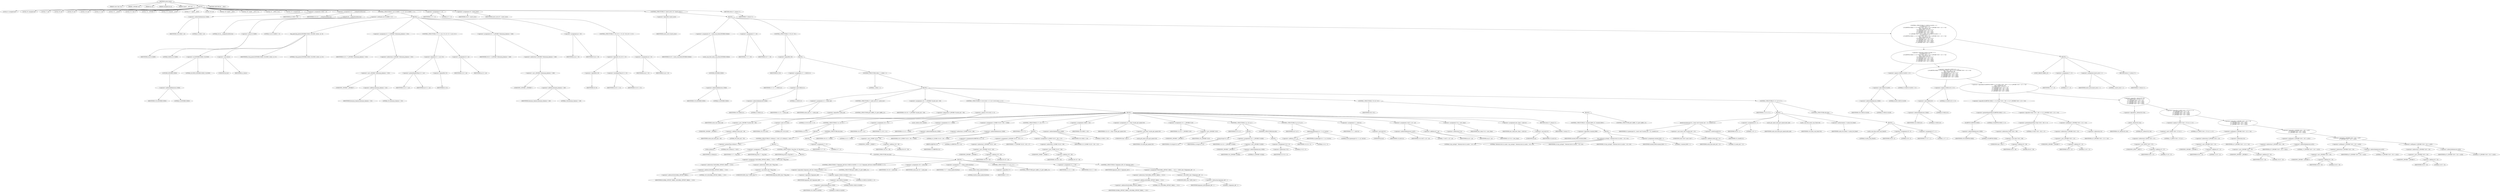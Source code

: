 digraph cache_insert {  
"1000118" [label = "(METHOD,cache_insert)" ]
"1000119" [label = "(PARAM,const char *a1)" ]
"1000120" [label = "(PARAM,_DWORD *a2)" ]
"1000121" [label = "(PARAM,int a3)" ]
"1000122" [label = "(PARAM,unsigned int a4)" ]
"1000123" [label = "(PARAM,signed __int32 a5)" ]
"1000124" [label = "(BLOCK,,)" ]
"1000125" [label = "(LOCAL,v5: unsigned int)" ]
"1000126" [label = "(LOCAL,v6: unsigned int)" ]
"1000127" [label = "(LOCAL,v7: int)" ]
"1000128" [label = "(LOCAL,v8: int)" ]
"1000129" [label = "(LOCAL,v9: int)" ]
"1000130" [label = "(LOCAL,v10: int)" ]
"1000131" [label = "(LOCAL,v11: int)" ]
"1000132" [label = "(LOCAL,v12: __int16)" ]
"1000133" [label = "(LOCAL,v13: char *)" ]
"1000134" [label = "(LOCAL,v14: _DWORD *)" ]
"1000135" [label = "(LOCAL,v16: unsigned __int16)" ]
"1000136" [label = "(LOCAL,v17: signed __int32)" ]
"1000137" [label = "(LOCAL,v18: int)" ]
"1000138" [label = "(LOCAL,v19: signed __int32)" ]
"1000139" [label = "(LOCAL,v20: signed __int32 [ 5 ])" ]
"1000140" [label = "(LOCAL,v21: _BYTE [ 16 ])" ]
"1000141" [label = "(LOCAL,v22: unsigned int)" ]
"1000142" [label = "(<operator>.assignment,v20[0] = a5)" ]
"1000143" [label = "(<operator>.indirectIndexAccess,v20[0])" ]
"1000144" [label = "(IDENTIFIER,v20,v20[0] = a5)" ]
"1000145" [label = "(LITERAL,0,v20[0] = a5)" ]
"1000146" [label = "(IDENTIFIER,a5,v20[0] = a5)" ]
"1000147" [label = "(<operator>.assignment,v22 = __readgsdword(0x14u))" ]
"1000148" [label = "(IDENTIFIER,v22,v22 = __readgsdword(0x14u))" ]
"1000149" [label = "(__readgsdword,__readgsdword(0x14u))" ]
"1000150" [label = "(LITERAL,0x14u,__readgsdword(0x14u))" ]
"1000151" [label = "(CONTROL_STRUCTURE,if ( (a5 & 0x980) != 0 ),if ( (a5 & 0x980) != 0 ))" ]
"1000152" [label = "(<operator>.notEquals,(a5 & 0x980) != 0)" ]
"1000153" [label = "(<operator>.and,a5 & 0x980)" ]
"1000154" [label = "(IDENTIFIER,a5,a5 & 0x980)" ]
"1000155" [label = "(LITERAL,0x980,a5 & 0x980)" ]
"1000156" [label = "(LITERAL,0,(a5 & 0x980) != 0)" ]
"1000157" [label = "(BLOCK,,)" ]
"1000158" [label = "(log_query,log_query(LOWORD(v20[0]) | 0x10000, (int)a1, a2, 0))" ]
"1000159" [label = "(<operator>.or,LOWORD(v20[0]) | 0x10000)" ]
"1000160" [label = "(LOWORD,LOWORD(v20[0]))" ]
"1000161" [label = "(<operator>.indirectIndexAccess,v20[0])" ]
"1000162" [label = "(IDENTIFIER,v20,LOWORD(v20[0]))" ]
"1000163" [label = "(LITERAL,0,LOWORD(v20[0]))" ]
"1000164" [label = "(LITERAL,0x10000,LOWORD(v20[0]) | 0x10000)" ]
"1000165" [label = "(<operator>.cast,(int)a1)" ]
"1000166" [label = "(UNKNOWN,int,int)" ]
"1000167" [label = "(IDENTIFIER,a1,(int)a1)" ]
"1000168" [label = "(IDENTIFIER,a2,log_query(LOWORD(v20[0]) | 0x10000, (int)a1, a2, 0))" ]
"1000169" [label = "(LITERAL,0,log_query(LOWORD(v20[0]) | 0x10000, (int)a1, a2, 0))" ]
"1000170" [label = "(<operator>.assignment,v5 = *(_DWORD *)(dnsmasq_daemon + 252))" ]
"1000171" [label = "(IDENTIFIER,v5,v5 = *(_DWORD *)(dnsmasq_daemon + 252))" ]
"1000172" [label = "(<operator>.indirection,*(_DWORD *)(dnsmasq_daemon + 252))" ]
"1000173" [label = "(<operator>.cast,(_DWORD *)(dnsmasq_daemon + 252))" ]
"1000174" [label = "(UNKNOWN,_DWORD *,_DWORD *)" ]
"1000175" [label = "(<operator>.addition,dnsmasq_daemon + 252)" ]
"1000176" [label = "(IDENTIFIER,dnsmasq_daemon,dnsmasq_daemon + 252)" ]
"1000177" [label = "(LITERAL,252,dnsmasq_daemon + 252)" ]
"1000178" [label = "(CONTROL_STRUCTURE,if ( v5 >= a4 || !v5 ),if ( v5 >= a4 || !v5 ))" ]
"1000179" [label = "(<operator>.logicalOr,v5 >= a4 || !v5)" ]
"1000180" [label = "(<operator>.greaterEqualsThan,v5 >= a4)" ]
"1000181" [label = "(IDENTIFIER,v5,v5 >= a4)" ]
"1000182" [label = "(IDENTIFIER,a4,v5 >= a4)" ]
"1000183" [label = "(<operator>.logicalNot,!v5)" ]
"1000184" [label = "(IDENTIFIER,v5,!v5)" ]
"1000185" [label = "(<operator>.assignment,v5 = a4)" ]
"1000186" [label = "(IDENTIFIER,v5,v5 = a4)" ]
"1000187" [label = "(IDENTIFIER,a4,v5 = a4)" ]
"1000188" [label = "(<operator>.assignment,v6 = *(_DWORD *)(dnsmasq_daemon + 248))" ]
"1000189" [label = "(IDENTIFIER,v6,v6 = *(_DWORD *)(dnsmasq_daemon + 248))" ]
"1000190" [label = "(<operator>.indirection,*(_DWORD *)(dnsmasq_daemon + 248))" ]
"1000191" [label = "(<operator>.cast,(_DWORD *)(dnsmasq_daemon + 248))" ]
"1000192" [label = "(UNKNOWN,_DWORD *,_DWORD *)" ]
"1000193" [label = "(<operator>.addition,dnsmasq_daemon + 248)" ]
"1000194" [label = "(IDENTIFIER,dnsmasq_daemon,dnsmasq_daemon + 248)" ]
"1000195" [label = "(LITERAL,248,dnsmasq_daemon + 248)" ]
"1000196" [label = "(<operator>.assignment,a4 = v6)" ]
"1000197" [label = "(IDENTIFIER,a4,a4 = v6)" ]
"1000198" [label = "(IDENTIFIER,v6,a4 = v6)" ]
"1000199" [label = "(CONTROL_STRUCTURE,if ( !v6 || v6 <= v5 ),if ( !v6 || v6 <= v5 ))" ]
"1000200" [label = "(<operator>.logicalOr,!v6 || v6 <= v5)" ]
"1000201" [label = "(<operator>.logicalNot,!v6)" ]
"1000202" [label = "(IDENTIFIER,v6,!v6)" ]
"1000203" [label = "(<operator>.lessEqualsThan,v6 <= v5)" ]
"1000204" [label = "(IDENTIFIER,v6,v6 <= v5)" ]
"1000205" [label = "(IDENTIFIER,v5,v6 <= v5)" ]
"1000206" [label = "(<operator>.assignment,a4 = v5)" ]
"1000207" [label = "(IDENTIFIER,a4,a4 = v5)" ]
"1000208" [label = "(IDENTIFIER,v5,a4 = v5)" ]
"1000209" [label = "(<operator>.assignment,v7 = 0)" ]
"1000210" [label = "(IDENTIFIER,v7,v7 = 0)" ]
"1000211" [label = "(LITERAL,0,v7 = 0)" ]
"1000212" [label = "(<operator>.assignment,v8 = insert_error)" ]
"1000213" [label = "(IDENTIFIER,v8,v8 = insert_error)" ]
"1000214" [label = "(IDENTIFIER,insert_error,v8 = insert_error)" ]
"1000215" [label = "(CONTROL_STRUCTURE,if ( !insert_error ),if ( !insert_error ))" ]
"1000216" [label = "(<operator>.logicalNot,!insert_error)" ]
"1000217" [label = "(IDENTIFIER,insert_error,!insert_error)" ]
"1000218" [label = "(BLOCK,,)" ]
"1000219" [label = "(<operator>.assignment,v9 = cache_scan_free(LOWORD(v20[0])))" ]
"1000220" [label = "(IDENTIFIER,v9,v9 = cache_scan_free(LOWORD(v20[0])))" ]
"1000221" [label = "(cache_scan_free,cache_scan_free(LOWORD(v20[0])))" ]
"1000222" [label = "(LOWORD,LOWORD(v20[0]))" ]
"1000223" [label = "(<operator>.indirectIndexAccess,v20[0])" ]
"1000224" [label = "(IDENTIFIER,v20,LOWORD(v20[0]))" ]
"1000225" [label = "(LITERAL,0,LOWORD(v20[0]))" ]
"1000226" [label = "(<operator>.assignment,v7 = v9)" ]
"1000227" [label = "(IDENTIFIER,v7,v7 = v9)" ]
"1000228" [label = "(IDENTIFIER,v9,v7 = v9)" ]
"1000229" [label = "(CONTROL_STRUCTURE,if ( !v9 ),if ( !v9 ))" ]
"1000230" [label = "(<operator>.logicalNot,!v9)" ]
"1000231" [label = "(IDENTIFIER,v9,!v9)" ]
"1000232" [label = "(BLOCK,,)" ]
"1000233" [label = "(<operator>.assignment,v17 = v20[0] & 4)" ]
"1000234" [label = "(IDENTIFIER,v17,v17 = v20[0] & 4)" ]
"1000235" [label = "(<operator>.and,v20[0] & 4)" ]
"1000236" [label = "(<operator>.indirectIndexAccess,v20[0])" ]
"1000237" [label = "(IDENTIFIER,v20,v20[0] & 4)" ]
"1000238" [label = "(LITERAL,0,v20[0] & 4)" ]
"1000239" [label = "(LITERAL,4,v20[0] & 4)" ]
"1000240" [label = "(CONTROL_STRUCTURE,while ( 1 ),while ( 1 ))" ]
"1000241" [label = "(LITERAL,1,while ( 1 ))" ]
"1000242" [label = "(BLOCK,,)" ]
"1000243" [label = "(<operator>.assignment,v11 = cache_tail)" ]
"1000244" [label = "(IDENTIFIER,v11,v11 = cache_tail)" ]
"1000245" [label = "(IDENTIFIER,cache_tail,v11 = cache_tail)" ]
"1000246" [label = "(CONTROL_STRUCTURE,if ( !cache_tail ),if ( !cache_tail ))" ]
"1000247" [label = "(<operator>.logicalNot,!cache_tail)" ]
"1000248" [label = "(IDENTIFIER,cache_tail,!cache_tail)" ]
"1000249" [label = "(CONTROL_STRUCTURE,goto LABEL_22;,goto LABEL_22;)" ]
"1000250" [label = "(<operator>.assignment,v16 = *(_DWORD *)(cache_tail + 36))" ]
"1000251" [label = "(IDENTIFIER,v16,v16 = *(_DWORD *)(cache_tail + 36))" ]
"1000252" [label = "(<operator>.indirection,*(_DWORD *)(cache_tail + 36))" ]
"1000253" [label = "(<operator>.cast,(_DWORD *)(cache_tail + 36))" ]
"1000254" [label = "(UNKNOWN,_DWORD *,_DWORD *)" ]
"1000255" [label = "(<operator>.addition,cache_tail + 36)" ]
"1000256" [label = "(IDENTIFIER,cache_tail,cache_tail + 36)" ]
"1000257" [label = "(LITERAL,36,cache_tail + 36)" ]
"1000258" [label = "(CONTROL_STRUCTURE,if ( (v16 & 0xC) == 0 ),if ( (v16 & 0xC) == 0 ))" ]
"1000259" [label = "(<operator>.equals,(v16 & 0xC) == 0)" ]
"1000260" [label = "(<operator>.and,v16 & 0xC)" ]
"1000261" [label = "(IDENTIFIER,v16,v16 & 0xC)" ]
"1000262" [label = "(LITERAL,0xC,v16 & 0xC)" ]
"1000263" [label = "(LITERAL,0,(v16 & 0xC) == 0)" ]
"1000264" [label = "(BLOCK,,)" ]
"1000265" [label = "(CONTROL_STRUCTURE,if ( a1 ),if ( a1 ))" ]
"1000266" [label = "(IDENTIFIER,a1,if ( a1 ))" ]
"1000267" [label = "(BLOCK,,)" ]
"1000268" [label = "(CONTROL_STRUCTURE,if ( strlen(a1) > 0x31 ),if ( strlen(a1) > 0x31 ))" ]
"1000269" [label = "(<operator>.greaterThan,strlen(a1) > 0x31)" ]
"1000270" [label = "(strlen,strlen(a1))" ]
"1000271" [label = "(IDENTIFIER,a1,strlen(a1))" ]
"1000272" [label = "(LITERAL,0x31,strlen(a1) > 0x31)" ]
"1000273" [label = "(BLOCK,,)" ]
"1000274" [label = "(<operator>.assignment,v7 = big_free)" ]
"1000275" [label = "(IDENTIFIER,v7,v7 = big_free)" ]
"1000276" [label = "(IDENTIFIER,big_free,v7 = big_free)" ]
"1000277" [label = "(CONTROL_STRUCTURE,if ( big_free ),if ( big_free ))" ]
"1000278" [label = "(IDENTIFIER,big_free,if ( big_free ))" ]
"1000279" [label = "(BLOCK,,)" ]
"1000280" [label = "(<operator>.assignment,*(&GLOBAL_OFFSET_TABLE_ + 1012) = *(Elf32_Dyn **)big_free)" ]
"1000281" [label = "(<operator>.indirection,*(&GLOBAL_OFFSET_TABLE_ + 1012))" ]
"1000282" [label = "(<operator>.addition,&GLOBAL_OFFSET_TABLE_ + 1012)" ]
"1000283" [label = "(<operator>.addressOf,&GLOBAL_OFFSET_TABLE_)" ]
"1000284" [label = "(IDENTIFIER,GLOBAL_OFFSET_TABLE_,&GLOBAL_OFFSET_TABLE_ + 1012)" ]
"1000285" [label = "(LITERAL,1012,&GLOBAL_OFFSET_TABLE_ + 1012)" ]
"1000286" [label = "(<operator>.indirection,*(Elf32_Dyn **)big_free)" ]
"1000287" [label = "(<operator>.cast,(Elf32_Dyn **)big_free)" ]
"1000288" [label = "(UNKNOWN,Elf32_Dyn **,Elf32_Dyn **)" ]
"1000289" [label = "(IDENTIFIER,big_free,(Elf32_Dyn **)big_free)" ]
"1000290" [label = "(CONTROL_STRUCTURE,else,else)" ]
"1000291" [label = "(BLOCK,,)" ]
"1000292" [label = "(CONTROL_STRUCTURE,if ( !bignames_left && (v20[0] & 0x5000) == 0 ),if ( !bignames_left && (v20[0] & 0x5000) == 0 ))" ]
"1000293" [label = "(<operator>.logicalAnd,!bignames_left && (v20[0] & 0x5000) == 0)" ]
"1000294" [label = "(<operator>.logicalNot,!bignames_left)" ]
"1000295" [label = "(IDENTIFIER,bignames_left,!bignames_left)" ]
"1000296" [label = "(<operator>.equals,(v20[0] & 0x5000) == 0)" ]
"1000297" [label = "(<operator>.and,v20[0] & 0x5000)" ]
"1000298" [label = "(<operator>.indirectIndexAccess,v20[0])" ]
"1000299" [label = "(IDENTIFIER,v20,v20[0] & 0x5000)" ]
"1000300" [label = "(LITERAL,0,v20[0] & 0x5000)" ]
"1000301" [label = "(LITERAL,0x5000,v20[0] & 0x5000)" ]
"1000302" [label = "(LITERAL,0,(v20[0] & 0x5000) == 0)" ]
"1000303" [label = "(CONTROL_STRUCTURE,goto LABEL_22;,goto LABEL_22;)" ]
"1000304" [label = "(<operator>.assignment,v18 = cache_tail)" ]
"1000305" [label = "(IDENTIFIER,v18,v18 = cache_tail)" ]
"1000306" [label = "(IDENTIFIER,cache_tail,v18 = cache_tail)" ]
"1000307" [label = "(<operator>.assignment,v7 = whine_malloc(0x404u))" ]
"1000308" [label = "(IDENTIFIER,v7,v7 = whine_malloc(0x404u))" ]
"1000309" [label = "(whine_malloc,whine_malloc(0x404u))" ]
"1000310" [label = "(LITERAL,0x404u,whine_malloc(0x404u))" ]
"1000311" [label = "(CONTROL_STRUCTURE,if ( !v7 ),if ( !v7 ))" ]
"1000312" [label = "(<operator>.logicalNot,!v7)" ]
"1000313" [label = "(IDENTIFIER,v7,!v7)" ]
"1000314" [label = "(CONTROL_STRUCTURE,goto LABEL_22;,goto LABEL_22;)" ]
"1000315" [label = "(<operator>.assignment,v11 = v18)" ]
"1000316" [label = "(IDENTIFIER,v11,v11 = v18)" ]
"1000317" [label = "(IDENTIFIER,v18,v11 = v18)" ]
"1000318" [label = "(CONTROL_STRUCTURE,if ( bignames_left ),if ( bignames_left ))" ]
"1000319" [label = "(IDENTIFIER,bignames_left,if ( bignames_left ))" ]
"1000320" [label = "(<operator>.assignment,*(&GLOBAL_OFFSET_TABLE_ + 1011) = (Elf32_Dyn *)(bignames_left - 1))" ]
"1000321" [label = "(<operator>.indirection,*(&GLOBAL_OFFSET_TABLE_ + 1011))" ]
"1000322" [label = "(<operator>.addition,&GLOBAL_OFFSET_TABLE_ + 1011)" ]
"1000323" [label = "(<operator>.addressOf,&GLOBAL_OFFSET_TABLE_)" ]
"1000324" [label = "(IDENTIFIER,GLOBAL_OFFSET_TABLE_,&GLOBAL_OFFSET_TABLE_ + 1011)" ]
"1000325" [label = "(LITERAL,1011,&GLOBAL_OFFSET_TABLE_ + 1011)" ]
"1000326" [label = "(<operator>.cast,(Elf32_Dyn *)(bignames_left - 1))" ]
"1000327" [label = "(UNKNOWN,Elf32_Dyn *,Elf32_Dyn *)" ]
"1000328" [label = "(<operator>.subtraction,bignames_left - 1)" ]
"1000329" [label = "(IDENTIFIER,bignames_left,bignames_left - 1)" ]
"1000330" [label = "(LITERAL,1,bignames_left - 1)" ]
"1000331" [label = "(CONTROL_STRUCTURE,else,else)" ]
"1000332" [label = "(BLOCK,,)" ]
"1000333" [label = "(<operator>.assignment,v7 = 0)" ]
"1000334" [label = "(IDENTIFIER,v7,v7 = 0)" ]
"1000335" [label = "(LITERAL,0,v7 = 0)" ]
"1000336" [label = "(<operator>.assignment,v19 = v11)" ]
"1000337" [label = "(IDENTIFIER,v19,v19 = v11)" ]
"1000338" [label = "(IDENTIFIER,v11,v19 = v11)" ]
"1000339" [label = "(cache_unlink,cache_unlink())" ]
"1000340" [label = "(<operator>.assignment,v12 = v20[0])" ]
"1000341" [label = "(IDENTIFIER,v12,v12 = v20[0])" ]
"1000342" [label = "(<operator>.indirectIndexAccess,v20[0])" ]
"1000343" [label = "(IDENTIFIER,v20,v12 = v20[0])" ]
"1000344" [label = "(LITERAL,0,v12 = v20[0])" ]
"1000345" [label = "(<operator>.assignment,*(_WORD *)(v19 + 36) = v20[0])" ]
"1000346" [label = "(<operator>.indirection,*(_WORD *)(v19 + 36))" ]
"1000347" [label = "(<operator>.cast,(_WORD *)(v19 + 36))" ]
"1000348" [label = "(UNKNOWN,_WORD *,_WORD *)" ]
"1000349" [label = "(<operator>.addition,v19 + 36)" ]
"1000350" [label = "(IDENTIFIER,v19,v19 + 36)" ]
"1000351" [label = "(LITERAL,36,v19 + 36)" ]
"1000352" [label = "(<operator>.indirectIndexAccess,v20[0])" ]
"1000353" [label = "(IDENTIFIER,v20,*(_WORD *)(v19 + 36) = v20[0])" ]
"1000354" [label = "(LITERAL,0,*(_WORD *)(v19 + 36) = v20[0])" ]
"1000355" [label = "(CONTROL_STRUCTURE,if ( v7 ),if ( v7 ))" ]
"1000356" [label = "(IDENTIFIER,v7,if ( v7 ))" ]
"1000357" [label = "(BLOCK,,)" ]
"1000358" [label = "(<operators>.assignmentOr,HIBYTE(v12) |= 2u)" ]
"1000359" [label = "(HIBYTE,HIBYTE(v12))" ]
"1000360" [label = "(IDENTIFIER,v12,HIBYTE(v12))" ]
"1000361" [label = "(LITERAL,2u,HIBYTE(v12) |= 2u)" ]
"1000362" [label = "(<operator>.assignment,*(_DWORD *)(v19 + 40) = v7)" ]
"1000363" [label = "(<operator>.indirection,*(_DWORD *)(v19 + 40))" ]
"1000364" [label = "(<operator>.cast,(_DWORD *)(v19 + 40))" ]
"1000365" [label = "(UNKNOWN,_DWORD *,_DWORD *)" ]
"1000366" [label = "(<operator>.addition,v19 + 40)" ]
"1000367" [label = "(IDENTIFIER,v19,v19 + 40)" ]
"1000368" [label = "(LITERAL,40,v19 + 40)" ]
"1000369" [label = "(IDENTIFIER,v7,*(_DWORD *)(v19 + 40) = v7)" ]
"1000370" [label = "(<operator>.assignment,*(_WORD *)(v19 + 36) = v12)" ]
"1000371" [label = "(<operator>.indirection,*(_WORD *)(v19 + 36))" ]
"1000372" [label = "(<operator>.cast,(_WORD *)(v19 + 36))" ]
"1000373" [label = "(UNKNOWN,_WORD *,_WORD *)" ]
"1000374" [label = "(<operator>.addition,v19 + 36)" ]
"1000375" [label = "(IDENTIFIER,v19,v19 + 36)" ]
"1000376" [label = "(LITERAL,36,v19 + 36)" ]
"1000377" [label = "(IDENTIFIER,v12,*(_WORD *)(v19 + 36) = v12)" ]
"1000378" [label = "(<operator>.assignment,v20[0] = v19)" ]
"1000379" [label = "(<operator>.indirectIndexAccess,v20[0])" ]
"1000380" [label = "(IDENTIFIER,v20,v20[0] = v19)" ]
"1000381" [label = "(LITERAL,0,v20[0] = v19)" ]
"1000382" [label = "(IDENTIFIER,v19,v20[0] = v19)" ]
"1000383" [label = "(<operator>.assignment,v13 = (char *)cache_get_name(v19))" ]
"1000384" [label = "(IDENTIFIER,v13,v13 = (char *)cache_get_name(v19))" ]
"1000385" [label = "(<operator>.cast,(char *)cache_get_name(v19))" ]
"1000386" [label = "(UNKNOWN,char *,char *)" ]
"1000387" [label = "(cache_get_name,cache_get_name(v19))" ]
"1000388" [label = "(IDENTIFIER,v19,cache_get_name(v19))" ]
"1000389" [label = "(<operator>.assignment,v14 = (_DWORD *)v19)" ]
"1000390" [label = "(IDENTIFIER,v14,v14 = (_DWORD *)v19)" ]
"1000391" [label = "(<operator>.cast,(_DWORD *)v19)" ]
"1000392" [label = "(UNKNOWN,_DWORD *,_DWORD *)" ]
"1000393" [label = "(IDENTIFIER,v19,(_DWORD *)v19)" ]
"1000394" [label = "(CONTROL_STRUCTURE,if ( a1 ),if ( a1 ))" ]
"1000395" [label = "(IDENTIFIER,a1,if ( a1 ))" ]
"1000396" [label = "(BLOCK,,)" ]
"1000397" [label = "(strcpy,strcpy(v13, a1))" ]
"1000398" [label = "(IDENTIFIER,v13,strcpy(v13, a1))" ]
"1000399" [label = "(IDENTIFIER,a1,strcpy(v13, a1))" ]
"1000400" [label = "(<operator>.assignment,v14 = (_DWORD *)v20[0])" ]
"1000401" [label = "(IDENTIFIER,v14,v14 = (_DWORD *)v20[0])" ]
"1000402" [label = "(<operator>.cast,(_DWORD *)v20[0])" ]
"1000403" [label = "(UNKNOWN,_DWORD *,_DWORD *)" ]
"1000404" [label = "(<operator>.indirectIndexAccess,v20[0])" ]
"1000405" [label = "(IDENTIFIER,v20,(_DWORD *)v20[0])" ]
"1000406" [label = "(LITERAL,0,(_DWORD *)v20[0])" ]
"1000407" [label = "(CONTROL_STRUCTURE,else,else)" ]
"1000408" [label = "(BLOCK,,)" ]
"1000409" [label = "(<operator>.assignment,*v13 = 0)" ]
"1000410" [label = "(<operator>.indirection,*v13)" ]
"1000411" [label = "(IDENTIFIER,v13,*v13 = 0)" ]
"1000412" [label = "(LITERAL,0,*v13 = 0)" ]
"1000413" [label = "(CONTROL_STRUCTURE,if ( a2 ),if ( a2 ))" ]
"1000414" [label = "(IDENTIFIER,a2,if ( a2 ))" ]
"1000415" [label = "(qmemcpy,qmemcpy(v14 + 3, a2, 0x10u))" ]
"1000416" [label = "(<operator>.addition,v14 + 3)" ]
"1000417" [label = "(IDENTIFIER,v14,v14 + 3)" ]
"1000418" [label = "(LITERAL,3,v14 + 3)" ]
"1000419" [label = "(IDENTIFIER,a2,qmemcpy(v14 + 3, a2, 0x10u))" ]
"1000420" [label = "(LITERAL,0x10u,qmemcpy(v14 + 3, a2, 0x10u))" ]
"1000421" [label = "(<operator>.assignment,v7 = (int)v14)" ]
"1000422" [label = "(IDENTIFIER,v7,v7 = (int)v14)" ]
"1000423" [label = "(<operator>.cast,(int)v14)" ]
"1000424" [label = "(UNKNOWN,int,int)" ]
"1000425" [label = "(IDENTIFIER,v14,(int)v14)" ]
"1000426" [label = "(<operator>.assignment,v14[7] = a3 + a4)" ]
"1000427" [label = "(<operator>.indirectIndexAccess,v14[7])" ]
"1000428" [label = "(IDENTIFIER,v14,v14[7] = a3 + a4)" ]
"1000429" [label = "(LITERAL,7,v14[7] = a3 + a4)" ]
"1000430" [label = "(<operator>.addition,a3 + a4)" ]
"1000431" [label = "(IDENTIFIER,a3,a3 + a4)" ]
"1000432" [label = "(IDENTIFIER,a4,a3 + a4)" ]
"1000433" [label = "(<operator>.assignment,*v14 = new_chain)" ]
"1000434" [label = "(<operator>.indirection,*v14)" ]
"1000435" [label = "(IDENTIFIER,v14,*v14 = new_chain)" ]
"1000436" [label = "(IDENTIFIER,new_chain,*v14 = new_chain)" ]
"1000437" [label = "(<operator>.assignment,new_chain = (int)v14)" ]
"1000438" [label = "(IDENTIFIER,new_chain,new_chain = (int)v14)" ]
"1000439" [label = "(<operator>.cast,(int)v14)" ]
"1000440" [label = "(UNKNOWN,int,int)" ]
"1000441" [label = "(IDENTIFIER,v14,(int)v14)" ]
"1000442" [label = "(RETURN,return v7;,return v7;)" ]
"1000443" [label = "(IDENTIFIER,v7,return v7;)" ]
"1000444" [label = "(CONTROL_STRUCTURE,if ( v8 ),if ( v8 ))" ]
"1000445" [label = "(IDENTIFIER,v8,if ( v8 ))" ]
"1000446" [label = "(BLOCK,,)" ]
"1000447" [label = "(CONTROL_STRUCTURE,if ( !warned_8306 ),if ( !warned_8306 ))" ]
"1000448" [label = "(<operator>.logicalNot,!warned_8306)" ]
"1000449" [label = "(IDENTIFIER,warned_8306,!warned_8306)" ]
"1000450" [label = "(BLOCK,,)" ]
"1000451" [label = "(my_syslog,my_syslog(3, \"Internal error in cache.\", v10, v10))" ]
"1000452" [label = "(LITERAL,3,my_syslog(3, \"Internal error in cache.\", v10, v10))" ]
"1000453" [label = "(LITERAL,\"Internal error in cache.\",my_syslog(3, \"Internal error in cache.\", v10, v10))" ]
"1000454" [label = "(IDENTIFIER,v10,my_syslog(3, \"Internal error in cache.\", v10, v10))" ]
"1000455" [label = "(IDENTIFIER,v10,my_syslog(3, \"Internal error in cache.\", v10, v10))" ]
"1000456" [label = "(<operator>.assignment,warned_8306 = 1)" ]
"1000457" [label = "(IDENTIFIER,warned_8306,warned_8306 = 1)" ]
"1000458" [label = "(LITERAL,1,warned_8306 = 1)" ]
"1000459" [label = "(CONTROL_STRUCTURE,goto LABEL_22;,goto LABEL_22;)" ]
"1000460" [label = "(CONTROL_STRUCTURE,if ( v17 ),if ( v17 ))" ]
"1000461" [label = "(IDENTIFIER,v17,if ( v17 ))" ]
"1000462" [label = "(BLOCK,,)" ]
"1000463" [label = "(qmemcpy,qmemcpy(v21, (const void *)(cache_tail + 12), sizeof(v21)))" ]
"1000464" [label = "(IDENTIFIER,v21,qmemcpy(v21, (const void *)(cache_tail + 12), sizeof(v21)))" ]
"1000465" [label = "(<operator>.cast,(const void *)(cache_tail + 12))" ]
"1000466" [label = "(UNKNOWN,const void *,const void *)" ]
"1000467" [label = "(<operator>.addition,cache_tail + 12)" ]
"1000468" [label = "(IDENTIFIER,cache_tail,cache_tail + 12)" ]
"1000469" [label = "(LITERAL,12,cache_tail + 12)" ]
"1000470" [label = "(<operator>.sizeOf,sizeof(v21))" ]
"1000471" [label = "(IDENTIFIER,v21,sizeof(v21))" ]
"1000472" [label = "(<operator>.assignment,v8 = 1)" ]
"1000473" [label = "(IDENTIFIER,v8,v8 = 1)" ]
"1000474" [label = "(LITERAL,1,v8 = 1)" ]
"1000475" [label = "(cache_get_name,cache_get_name(cache_tail))" ]
"1000476" [label = "(IDENTIFIER,cache_tail,cache_get_name(cache_tail))" ]
"1000477" [label = "(cache_scan_free,cache_scan_free(v16))" ]
"1000478" [label = "(IDENTIFIER,v16,cache_scan_free(v16))" ]
"1000479" [label = "(<operator>.preIncrement,++cache_live_freed)" ]
"1000480" [label = "(IDENTIFIER,cache_live_freed,++cache_live_freed)" ]
"1000481" [label = "(CONTROL_STRUCTURE,else,else)" ]
"1000482" [label = "(BLOCK,,)" ]
"1000483" [label = "(cache_scan_free,cache_scan_free(0))" ]
"1000484" [label = "(LITERAL,0,cache_scan_free(0))" ]
"1000485" [label = "(<operator>.assignment,v8 = 0)" ]
"1000486" [label = "(IDENTIFIER,v8,v8 = 0)" ]
"1000487" [label = "(LITERAL,0,v8 = 0)" ]
"1000488" [label = "(<operator>.assignment,v17 = 1)" ]
"1000489" [label = "(IDENTIFIER,v17,v17 = 1)" ]
"1000490" [label = "(LITERAL,1,v17 = 1)" ]
"1000491" [label = "(CONTROL_STRUCTURE,if ( (v20[0] & 0x180) == 0\n      || (v20[0] & 8) == 0\n      || (SLOBYTE(v20[0]) >= 0 || *(char *)(v9 + 36) >= 0 || *(_DWORD *)(v9 + 12) != *a2)\n      && (!_bittest(v20, 8u)\n       || (*(_BYTE *)(v9 + 37) & 1) == 0\n       || *(_DWORD *)(v9 + 12) != *a2\n       || *(_DWORD *)(v9 + 16) != a2[1]\n       || *(_DWORD *)(v9 + 20) != a2[2]\n       || *(_DWORD *)(v9 + 24) != a2[3]) ),if ( (v20[0] & 0x180) == 0\n      || (v20[0] & 8) == 0\n      || (SLOBYTE(v20[0]) >= 0 || *(char *)(v9 + 36) >= 0 || *(_DWORD *)(v9 + 12) != *a2)\n      && (!_bittest(v20, 8u)\n       || (*(_BYTE *)(v9 + 37) & 1) == 0\n       || *(_DWORD *)(v9 + 12) != *a2\n       || *(_DWORD *)(v9 + 16) != a2[1]\n       || *(_DWORD *)(v9 + 20) != a2[2]\n       || *(_DWORD *)(v9 + 24) != a2[3]) ))" ]
"1000492" [label = "(<operator>.logicalOr,(v20[0] & 0x180) == 0\n      || (v20[0] & 8) == 0\n      || (SLOBYTE(v20[0]) >= 0 || *(char *)(v9 + 36) >= 0 || *(_DWORD *)(v9 + 12) != *a2)\n      && (!_bittest(v20, 8u)\n       || (*(_BYTE *)(v9 + 37) & 1) == 0\n       || *(_DWORD *)(v9 + 12) != *a2\n       || *(_DWORD *)(v9 + 16) != a2[1]\n       || *(_DWORD *)(v9 + 20) != a2[2]\n       || *(_DWORD *)(v9 + 24) != a2[3]))" ]
"1000493" [label = "(<operator>.equals,(v20[0] & 0x180) == 0)" ]
"1000494" [label = "(<operator>.and,v20[0] & 0x180)" ]
"1000495" [label = "(<operator>.indirectIndexAccess,v20[0])" ]
"1000496" [label = "(IDENTIFIER,v20,v20[0] & 0x180)" ]
"1000497" [label = "(LITERAL,0,v20[0] & 0x180)" ]
"1000498" [label = "(LITERAL,0x180,v20[0] & 0x180)" ]
"1000499" [label = "(LITERAL,0,(v20[0] & 0x180) == 0)" ]
"1000500" [label = "(<operator>.logicalOr,(v20[0] & 8) == 0\n      || (SLOBYTE(v20[0]) >= 0 || *(char *)(v9 + 36) >= 0 || *(_DWORD *)(v9 + 12) != *a2)\n      && (!_bittest(v20, 8u)\n       || (*(_BYTE *)(v9 + 37) & 1) == 0\n       || *(_DWORD *)(v9 + 12) != *a2\n       || *(_DWORD *)(v9 + 16) != a2[1]\n       || *(_DWORD *)(v9 + 20) != a2[2]\n       || *(_DWORD *)(v9 + 24) != a2[3]))" ]
"1000501" [label = "(<operator>.equals,(v20[0] & 8) == 0)" ]
"1000502" [label = "(<operator>.and,v20[0] & 8)" ]
"1000503" [label = "(<operator>.indirectIndexAccess,v20[0])" ]
"1000504" [label = "(IDENTIFIER,v20,v20[0] & 8)" ]
"1000505" [label = "(LITERAL,0,v20[0] & 8)" ]
"1000506" [label = "(LITERAL,8,v20[0] & 8)" ]
"1000507" [label = "(LITERAL,0,(v20[0] & 8) == 0)" ]
"1000508" [label = "(<operator>.logicalAnd,(SLOBYTE(v20[0]) >= 0 || *(char *)(v9 + 36) >= 0 || *(_DWORD *)(v9 + 12) != *a2)\n      && (!_bittest(v20, 8u)\n       || (*(_BYTE *)(v9 + 37) & 1) == 0\n       || *(_DWORD *)(v9 + 12) != *a2\n       || *(_DWORD *)(v9 + 16) != a2[1]\n       || *(_DWORD *)(v9 + 20) != a2[2]\n       || *(_DWORD *)(v9 + 24) != a2[3]))" ]
"1000509" [label = "(<operator>.logicalOr,SLOBYTE(v20[0]) >= 0 || *(char *)(v9 + 36) >= 0 || *(_DWORD *)(v9 + 12) != *a2)" ]
"1000510" [label = "(<operator>.greaterEqualsThan,SLOBYTE(v20[0]) >= 0)" ]
"1000511" [label = "(SLOBYTE,SLOBYTE(v20[0]))" ]
"1000512" [label = "(<operator>.indirectIndexAccess,v20[0])" ]
"1000513" [label = "(IDENTIFIER,v20,SLOBYTE(v20[0]))" ]
"1000514" [label = "(LITERAL,0,SLOBYTE(v20[0]))" ]
"1000515" [label = "(LITERAL,0,SLOBYTE(v20[0]) >= 0)" ]
"1000516" [label = "(<operator>.logicalOr,*(char *)(v9 + 36) >= 0 || *(_DWORD *)(v9 + 12) != *a2)" ]
"1000517" [label = "(<operator>.greaterEqualsThan,*(char *)(v9 + 36) >= 0)" ]
"1000518" [label = "(<operator>.indirection,*(char *)(v9 + 36))" ]
"1000519" [label = "(<operator>.cast,(char *)(v9 + 36))" ]
"1000520" [label = "(UNKNOWN,char *,char *)" ]
"1000521" [label = "(<operator>.addition,v9 + 36)" ]
"1000522" [label = "(IDENTIFIER,v9,v9 + 36)" ]
"1000523" [label = "(LITERAL,36,v9 + 36)" ]
"1000524" [label = "(LITERAL,0,*(char *)(v9 + 36) >= 0)" ]
"1000525" [label = "(<operator>.notEquals,*(_DWORD *)(v9 + 12) != *a2)" ]
"1000526" [label = "(<operator>.indirection,*(_DWORD *)(v9 + 12))" ]
"1000527" [label = "(<operator>.cast,(_DWORD *)(v9 + 12))" ]
"1000528" [label = "(UNKNOWN,_DWORD *,_DWORD *)" ]
"1000529" [label = "(<operator>.addition,v9 + 12)" ]
"1000530" [label = "(IDENTIFIER,v9,v9 + 12)" ]
"1000531" [label = "(LITERAL,12,v9 + 12)" ]
"1000532" [label = "(<operator>.indirection,*a2)" ]
"1000533" [label = "(IDENTIFIER,a2,*(_DWORD *)(v9 + 12) != *a2)" ]
"1000534" [label = "(<operator>.logicalOr,!_bittest(v20, 8u)\n       || (*(_BYTE *)(v9 + 37) & 1) == 0\n       || *(_DWORD *)(v9 + 12) != *a2\n       || *(_DWORD *)(v9 + 16) != a2[1]\n       || *(_DWORD *)(v9 + 20) != a2[2]\n       || *(_DWORD *)(v9 + 24) != a2[3])" ]
"1000535" [label = "(<operator>.logicalNot,!_bittest(v20, 8u))" ]
"1000536" [label = "(_bittest,_bittest(v20, 8u))" ]
"1000537" [label = "(IDENTIFIER,v20,_bittest(v20, 8u))" ]
"1000538" [label = "(LITERAL,8u,_bittest(v20, 8u))" ]
"1000539" [label = "(<operator>.logicalOr,(*(_BYTE *)(v9 + 37) & 1) == 0\n       || *(_DWORD *)(v9 + 12) != *a2\n       || *(_DWORD *)(v9 + 16) != a2[1]\n       || *(_DWORD *)(v9 + 20) != a2[2]\n       || *(_DWORD *)(v9 + 24) != a2[3])" ]
"1000540" [label = "(<operator>.equals,(*(_BYTE *)(v9 + 37) & 1) == 0)" ]
"1000541" [label = "(<operator>.and,*(_BYTE *)(v9 + 37) & 1)" ]
"1000542" [label = "(<operator>.indirection,*(_BYTE *)(v9 + 37))" ]
"1000543" [label = "(<operator>.cast,(_BYTE *)(v9 + 37))" ]
"1000544" [label = "(UNKNOWN,_BYTE *,_BYTE *)" ]
"1000545" [label = "(<operator>.addition,v9 + 37)" ]
"1000546" [label = "(IDENTIFIER,v9,v9 + 37)" ]
"1000547" [label = "(LITERAL,37,v9 + 37)" ]
"1000548" [label = "(LITERAL,1,*(_BYTE *)(v9 + 37) & 1)" ]
"1000549" [label = "(LITERAL,0,(*(_BYTE *)(v9 + 37) & 1) == 0)" ]
"1000550" [label = "(<operator>.logicalOr,*(_DWORD *)(v9 + 12) != *a2\n       || *(_DWORD *)(v9 + 16) != a2[1]\n       || *(_DWORD *)(v9 + 20) != a2[2]\n       || *(_DWORD *)(v9 + 24) != a2[3])" ]
"1000551" [label = "(<operator>.notEquals,*(_DWORD *)(v9 + 12) != *a2)" ]
"1000552" [label = "(<operator>.indirection,*(_DWORD *)(v9 + 12))" ]
"1000553" [label = "(<operator>.cast,(_DWORD *)(v9 + 12))" ]
"1000554" [label = "(UNKNOWN,_DWORD *,_DWORD *)" ]
"1000555" [label = "(<operator>.addition,v9 + 12)" ]
"1000556" [label = "(IDENTIFIER,v9,v9 + 12)" ]
"1000557" [label = "(LITERAL,12,v9 + 12)" ]
"1000558" [label = "(<operator>.indirection,*a2)" ]
"1000559" [label = "(IDENTIFIER,a2,*(_DWORD *)(v9 + 12) != *a2)" ]
"1000560" [label = "(<operator>.logicalOr,*(_DWORD *)(v9 + 16) != a2[1]\n       || *(_DWORD *)(v9 + 20) != a2[2]\n       || *(_DWORD *)(v9 + 24) != a2[3])" ]
"1000561" [label = "(<operator>.notEquals,*(_DWORD *)(v9 + 16) != a2[1])" ]
"1000562" [label = "(<operator>.indirection,*(_DWORD *)(v9 + 16))" ]
"1000563" [label = "(<operator>.cast,(_DWORD *)(v9 + 16))" ]
"1000564" [label = "(UNKNOWN,_DWORD *,_DWORD *)" ]
"1000565" [label = "(<operator>.addition,v9 + 16)" ]
"1000566" [label = "(IDENTIFIER,v9,v9 + 16)" ]
"1000567" [label = "(LITERAL,16,v9 + 16)" ]
"1000568" [label = "(<operator>.indirectIndexAccess,a2[1])" ]
"1000569" [label = "(IDENTIFIER,a2,*(_DWORD *)(v9 + 16) != a2[1])" ]
"1000570" [label = "(LITERAL,1,*(_DWORD *)(v9 + 16) != a2[1])" ]
"1000571" [label = "(<operator>.logicalOr,*(_DWORD *)(v9 + 20) != a2[2]\n       || *(_DWORD *)(v9 + 24) != a2[3])" ]
"1000572" [label = "(<operator>.notEquals,*(_DWORD *)(v9 + 20) != a2[2])" ]
"1000573" [label = "(<operator>.indirection,*(_DWORD *)(v9 + 20))" ]
"1000574" [label = "(<operator>.cast,(_DWORD *)(v9 + 20))" ]
"1000575" [label = "(UNKNOWN,_DWORD *,_DWORD *)" ]
"1000576" [label = "(<operator>.addition,v9 + 20)" ]
"1000577" [label = "(IDENTIFIER,v9,v9 + 20)" ]
"1000578" [label = "(LITERAL,20,v9 + 20)" ]
"1000579" [label = "(<operator>.indirectIndexAccess,a2[2])" ]
"1000580" [label = "(IDENTIFIER,a2,*(_DWORD *)(v9 + 20) != a2[2])" ]
"1000581" [label = "(LITERAL,2,*(_DWORD *)(v9 + 20) != a2[2])" ]
"1000582" [label = "(<operator>.notEquals,*(_DWORD *)(v9 + 24) != a2[3])" ]
"1000583" [label = "(<operator>.indirection,*(_DWORD *)(v9 + 24))" ]
"1000584" [label = "(<operator>.cast,(_DWORD *)(v9 + 24))" ]
"1000585" [label = "(UNKNOWN,_DWORD *,_DWORD *)" ]
"1000586" [label = "(<operator>.addition,v9 + 24)" ]
"1000587" [label = "(IDENTIFIER,v9,v9 + 24)" ]
"1000588" [label = "(LITERAL,24,v9 + 24)" ]
"1000589" [label = "(<operator>.indirectIndexAccess,a2[3])" ]
"1000590" [label = "(IDENTIFIER,a2,*(_DWORD *)(v9 + 24) != a2[3])" ]
"1000591" [label = "(LITERAL,3,*(_DWORD *)(v9 + 24) != a2[3])" ]
"1000592" [label = "(BLOCK,,)" ]
"1000593" [label = "(JUMP_TARGET,LABEL_22)" ]
"1000594" [label = "(<operator>.assignment,v7 = 0)" ]
"1000595" [label = "(IDENTIFIER,v7,v7 = 0)" ]
"1000596" [label = "(LITERAL,0,v7 = 0)" ]
"1000597" [label = "(<operator>.assignment,insert_error = 1)" ]
"1000598" [label = "(IDENTIFIER,insert_error,insert_error = 1)" ]
"1000599" [label = "(LITERAL,1,insert_error = 1)" ]
"1000600" [label = "(RETURN,return v7;,return v7;)" ]
"1000601" [label = "(IDENTIFIER,v7,return v7;)" ]
"1000602" [label = "(RETURN,return v7;,return v7;)" ]
"1000603" [label = "(IDENTIFIER,v7,return v7;)" ]
"1000604" [label = "(METHOD_RETURN,int __cdecl)" ]
  "1000118" -> "1000119" 
  "1000118" -> "1000120" 
  "1000118" -> "1000121" 
  "1000118" -> "1000122" 
  "1000118" -> "1000123" 
  "1000118" -> "1000124" 
  "1000118" -> "1000604" 
  "1000124" -> "1000125" 
  "1000124" -> "1000126" 
  "1000124" -> "1000127" 
  "1000124" -> "1000128" 
  "1000124" -> "1000129" 
  "1000124" -> "1000130" 
  "1000124" -> "1000131" 
  "1000124" -> "1000132" 
  "1000124" -> "1000133" 
  "1000124" -> "1000134" 
  "1000124" -> "1000135" 
  "1000124" -> "1000136" 
  "1000124" -> "1000137" 
  "1000124" -> "1000138" 
  "1000124" -> "1000139" 
  "1000124" -> "1000140" 
  "1000124" -> "1000141" 
  "1000124" -> "1000142" 
  "1000124" -> "1000147" 
  "1000124" -> "1000151" 
  "1000124" -> "1000209" 
  "1000124" -> "1000212" 
  "1000124" -> "1000215" 
  "1000124" -> "1000602" 
  "1000142" -> "1000143" 
  "1000142" -> "1000146" 
  "1000143" -> "1000144" 
  "1000143" -> "1000145" 
  "1000147" -> "1000148" 
  "1000147" -> "1000149" 
  "1000149" -> "1000150" 
  "1000151" -> "1000152" 
  "1000151" -> "1000157" 
  "1000152" -> "1000153" 
  "1000152" -> "1000156" 
  "1000153" -> "1000154" 
  "1000153" -> "1000155" 
  "1000157" -> "1000158" 
  "1000157" -> "1000170" 
  "1000157" -> "1000178" 
  "1000157" -> "1000188" 
  "1000157" -> "1000196" 
  "1000157" -> "1000199" 
  "1000158" -> "1000159" 
  "1000158" -> "1000165" 
  "1000158" -> "1000168" 
  "1000158" -> "1000169" 
  "1000159" -> "1000160" 
  "1000159" -> "1000164" 
  "1000160" -> "1000161" 
  "1000161" -> "1000162" 
  "1000161" -> "1000163" 
  "1000165" -> "1000166" 
  "1000165" -> "1000167" 
  "1000170" -> "1000171" 
  "1000170" -> "1000172" 
  "1000172" -> "1000173" 
  "1000173" -> "1000174" 
  "1000173" -> "1000175" 
  "1000175" -> "1000176" 
  "1000175" -> "1000177" 
  "1000178" -> "1000179" 
  "1000178" -> "1000185" 
  "1000179" -> "1000180" 
  "1000179" -> "1000183" 
  "1000180" -> "1000181" 
  "1000180" -> "1000182" 
  "1000183" -> "1000184" 
  "1000185" -> "1000186" 
  "1000185" -> "1000187" 
  "1000188" -> "1000189" 
  "1000188" -> "1000190" 
  "1000190" -> "1000191" 
  "1000191" -> "1000192" 
  "1000191" -> "1000193" 
  "1000193" -> "1000194" 
  "1000193" -> "1000195" 
  "1000196" -> "1000197" 
  "1000196" -> "1000198" 
  "1000199" -> "1000200" 
  "1000199" -> "1000206" 
  "1000200" -> "1000201" 
  "1000200" -> "1000203" 
  "1000201" -> "1000202" 
  "1000203" -> "1000204" 
  "1000203" -> "1000205" 
  "1000206" -> "1000207" 
  "1000206" -> "1000208" 
  "1000209" -> "1000210" 
  "1000209" -> "1000211" 
  "1000212" -> "1000213" 
  "1000212" -> "1000214" 
  "1000215" -> "1000216" 
  "1000215" -> "1000218" 
  "1000216" -> "1000217" 
  "1000218" -> "1000219" 
  "1000218" -> "1000226" 
  "1000218" -> "1000229" 
  "1000218" -> "1000491" 
  "1000219" -> "1000220" 
  "1000219" -> "1000221" 
  "1000221" -> "1000222" 
  "1000222" -> "1000223" 
  "1000223" -> "1000224" 
  "1000223" -> "1000225" 
  "1000226" -> "1000227" 
  "1000226" -> "1000228" 
  "1000229" -> "1000230" 
  "1000229" -> "1000232" 
  "1000230" -> "1000231" 
  "1000232" -> "1000233" 
  "1000232" -> "1000240" 
  "1000233" -> "1000234" 
  "1000233" -> "1000235" 
  "1000235" -> "1000236" 
  "1000235" -> "1000239" 
  "1000236" -> "1000237" 
  "1000236" -> "1000238" 
  "1000240" -> "1000241" 
  "1000240" -> "1000242" 
  "1000242" -> "1000243" 
  "1000242" -> "1000246" 
  "1000242" -> "1000250" 
  "1000242" -> "1000258" 
  "1000242" -> "1000444" 
  "1000242" -> "1000460" 
  "1000243" -> "1000244" 
  "1000243" -> "1000245" 
  "1000246" -> "1000247" 
  "1000246" -> "1000249" 
  "1000247" -> "1000248" 
  "1000250" -> "1000251" 
  "1000250" -> "1000252" 
  "1000252" -> "1000253" 
  "1000253" -> "1000254" 
  "1000253" -> "1000255" 
  "1000255" -> "1000256" 
  "1000255" -> "1000257" 
  "1000258" -> "1000259" 
  "1000258" -> "1000264" 
  "1000259" -> "1000260" 
  "1000259" -> "1000263" 
  "1000260" -> "1000261" 
  "1000260" -> "1000262" 
  "1000264" -> "1000265" 
  "1000264" -> "1000336" 
  "1000264" -> "1000339" 
  "1000264" -> "1000340" 
  "1000264" -> "1000345" 
  "1000264" -> "1000355" 
  "1000264" -> "1000378" 
  "1000264" -> "1000383" 
  "1000264" -> "1000389" 
  "1000264" -> "1000394" 
  "1000264" -> "1000413" 
  "1000264" -> "1000421" 
  "1000264" -> "1000426" 
  "1000264" -> "1000433" 
  "1000264" -> "1000437" 
  "1000264" -> "1000442" 
  "1000265" -> "1000266" 
  "1000265" -> "1000267" 
  "1000265" -> "1000331" 
  "1000267" -> "1000268" 
  "1000268" -> "1000269" 
  "1000268" -> "1000273" 
  "1000269" -> "1000270" 
  "1000269" -> "1000272" 
  "1000270" -> "1000271" 
  "1000273" -> "1000274" 
  "1000273" -> "1000277" 
  "1000274" -> "1000275" 
  "1000274" -> "1000276" 
  "1000277" -> "1000278" 
  "1000277" -> "1000279" 
  "1000277" -> "1000290" 
  "1000279" -> "1000280" 
  "1000280" -> "1000281" 
  "1000280" -> "1000286" 
  "1000281" -> "1000282" 
  "1000282" -> "1000283" 
  "1000282" -> "1000285" 
  "1000283" -> "1000284" 
  "1000286" -> "1000287" 
  "1000287" -> "1000288" 
  "1000287" -> "1000289" 
  "1000290" -> "1000291" 
  "1000291" -> "1000292" 
  "1000291" -> "1000304" 
  "1000291" -> "1000307" 
  "1000291" -> "1000311" 
  "1000291" -> "1000315" 
  "1000291" -> "1000318" 
  "1000292" -> "1000293" 
  "1000292" -> "1000303" 
  "1000293" -> "1000294" 
  "1000293" -> "1000296" 
  "1000294" -> "1000295" 
  "1000296" -> "1000297" 
  "1000296" -> "1000302" 
  "1000297" -> "1000298" 
  "1000297" -> "1000301" 
  "1000298" -> "1000299" 
  "1000298" -> "1000300" 
  "1000304" -> "1000305" 
  "1000304" -> "1000306" 
  "1000307" -> "1000308" 
  "1000307" -> "1000309" 
  "1000309" -> "1000310" 
  "1000311" -> "1000312" 
  "1000311" -> "1000314" 
  "1000312" -> "1000313" 
  "1000315" -> "1000316" 
  "1000315" -> "1000317" 
  "1000318" -> "1000319" 
  "1000318" -> "1000320" 
  "1000320" -> "1000321" 
  "1000320" -> "1000326" 
  "1000321" -> "1000322" 
  "1000322" -> "1000323" 
  "1000322" -> "1000325" 
  "1000323" -> "1000324" 
  "1000326" -> "1000327" 
  "1000326" -> "1000328" 
  "1000328" -> "1000329" 
  "1000328" -> "1000330" 
  "1000331" -> "1000332" 
  "1000332" -> "1000333" 
  "1000333" -> "1000334" 
  "1000333" -> "1000335" 
  "1000336" -> "1000337" 
  "1000336" -> "1000338" 
  "1000340" -> "1000341" 
  "1000340" -> "1000342" 
  "1000342" -> "1000343" 
  "1000342" -> "1000344" 
  "1000345" -> "1000346" 
  "1000345" -> "1000352" 
  "1000346" -> "1000347" 
  "1000347" -> "1000348" 
  "1000347" -> "1000349" 
  "1000349" -> "1000350" 
  "1000349" -> "1000351" 
  "1000352" -> "1000353" 
  "1000352" -> "1000354" 
  "1000355" -> "1000356" 
  "1000355" -> "1000357" 
  "1000357" -> "1000358" 
  "1000357" -> "1000362" 
  "1000357" -> "1000370" 
  "1000358" -> "1000359" 
  "1000358" -> "1000361" 
  "1000359" -> "1000360" 
  "1000362" -> "1000363" 
  "1000362" -> "1000369" 
  "1000363" -> "1000364" 
  "1000364" -> "1000365" 
  "1000364" -> "1000366" 
  "1000366" -> "1000367" 
  "1000366" -> "1000368" 
  "1000370" -> "1000371" 
  "1000370" -> "1000377" 
  "1000371" -> "1000372" 
  "1000372" -> "1000373" 
  "1000372" -> "1000374" 
  "1000374" -> "1000375" 
  "1000374" -> "1000376" 
  "1000378" -> "1000379" 
  "1000378" -> "1000382" 
  "1000379" -> "1000380" 
  "1000379" -> "1000381" 
  "1000383" -> "1000384" 
  "1000383" -> "1000385" 
  "1000385" -> "1000386" 
  "1000385" -> "1000387" 
  "1000387" -> "1000388" 
  "1000389" -> "1000390" 
  "1000389" -> "1000391" 
  "1000391" -> "1000392" 
  "1000391" -> "1000393" 
  "1000394" -> "1000395" 
  "1000394" -> "1000396" 
  "1000394" -> "1000407" 
  "1000396" -> "1000397" 
  "1000396" -> "1000400" 
  "1000397" -> "1000398" 
  "1000397" -> "1000399" 
  "1000400" -> "1000401" 
  "1000400" -> "1000402" 
  "1000402" -> "1000403" 
  "1000402" -> "1000404" 
  "1000404" -> "1000405" 
  "1000404" -> "1000406" 
  "1000407" -> "1000408" 
  "1000408" -> "1000409" 
  "1000409" -> "1000410" 
  "1000409" -> "1000412" 
  "1000410" -> "1000411" 
  "1000413" -> "1000414" 
  "1000413" -> "1000415" 
  "1000415" -> "1000416" 
  "1000415" -> "1000419" 
  "1000415" -> "1000420" 
  "1000416" -> "1000417" 
  "1000416" -> "1000418" 
  "1000421" -> "1000422" 
  "1000421" -> "1000423" 
  "1000423" -> "1000424" 
  "1000423" -> "1000425" 
  "1000426" -> "1000427" 
  "1000426" -> "1000430" 
  "1000427" -> "1000428" 
  "1000427" -> "1000429" 
  "1000430" -> "1000431" 
  "1000430" -> "1000432" 
  "1000433" -> "1000434" 
  "1000433" -> "1000436" 
  "1000434" -> "1000435" 
  "1000437" -> "1000438" 
  "1000437" -> "1000439" 
  "1000439" -> "1000440" 
  "1000439" -> "1000441" 
  "1000442" -> "1000443" 
  "1000444" -> "1000445" 
  "1000444" -> "1000446" 
  "1000446" -> "1000447" 
  "1000446" -> "1000459" 
  "1000447" -> "1000448" 
  "1000447" -> "1000450" 
  "1000448" -> "1000449" 
  "1000450" -> "1000451" 
  "1000450" -> "1000456" 
  "1000451" -> "1000452" 
  "1000451" -> "1000453" 
  "1000451" -> "1000454" 
  "1000451" -> "1000455" 
  "1000456" -> "1000457" 
  "1000456" -> "1000458" 
  "1000460" -> "1000461" 
  "1000460" -> "1000462" 
  "1000460" -> "1000481" 
  "1000462" -> "1000463" 
  "1000462" -> "1000472" 
  "1000462" -> "1000475" 
  "1000462" -> "1000477" 
  "1000462" -> "1000479" 
  "1000463" -> "1000464" 
  "1000463" -> "1000465" 
  "1000463" -> "1000470" 
  "1000465" -> "1000466" 
  "1000465" -> "1000467" 
  "1000467" -> "1000468" 
  "1000467" -> "1000469" 
  "1000470" -> "1000471" 
  "1000472" -> "1000473" 
  "1000472" -> "1000474" 
  "1000475" -> "1000476" 
  "1000477" -> "1000478" 
  "1000479" -> "1000480" 
  "1000481" -> "1000482" 
  "1000482" -> "1000483" 
  "1000482" -> "1000485" 
  "1000482" -> "1000488" 
  "1000483" -> "1000484" 
  "1000485" -> "1000486" 
  "1000485" -> "1000487" 
  "1000488" -> "1000489" 
  "1000488" -> "1000490" 
  "1000491" -> "1000492" 
  "1000491" -> "1000592" 
  "1000492" -> "1000493" 
  "1000492" -> "1000500" 
  "1000493" -> "1000494" 
  "1000493" -> "1000499" 
  "1000494" -> "1000495" 
  "1000494" -> "1000498" 
  "1000495" -> "1000496" 
  "1000495" -> "1000497" 
  "1000500" -> "1000501" 
  "1000500" -> "1000508" 
  "1000501" -> "1000502" 
  "1000501" -> "1000507" 
  "1000502" -> "1000503" 
  "1000502" -> "1000506" 
  "1000503" -> "1000504" 
  "1000503" -> "1000505" 
  "1000508" -> "1000509" 
  "1000508" -> "1000534" 
  "1000509" -> "1000510" 
  "1000509" -> "1000516" 
  "1000510" -> "1000511" 
  "1000510" -> "1000515" 
  "1000511" -> "1000512" 
  "1000512" -> "1000513" 
  "1000512" -> "1000514" 
  "1000516" -> "1000517" 
  "1000516" -> "1000525" 
  "1000517" -> "1000518" 
  "1000517" -> "1000524" 
  "1000518" -> "1000519" 
  "1000519" -> "1000520" 
  "1000519" -> "1000521" 
  "1000521" -> "1000522" 
  "1000521" -> "1000523" 
  "1000525" -> "1000526" 
  "1000525" -> "1000532" 
  "1000526" -> "1000527" 
  "1000527" -> "1000528" 
  "1000527" -> "1000529" 
  "1000529" -> "1000530" 
  "1000529" -> "1000531" 
  "1000532" -> "1000533" 
  "1000534" -> "1000535" 
  "1000534" -> "1000539" 
  "1000535" -> "1000536" 
  "1000536" -> "1000537" 
  "1000536" -> "1000538" 
  "1000539" -> "1000540" 
  "1000539" -> "1000550" 
  "1000540" -> "1000541" 
  "1000540" -> "1000549" 
  "1000541" -> "1000542" 
  "1000541" -> "1000548" 
  "1000542" -> "1000543" 
  "1000543" -> "1000544" 
  "1000543" -> "1000545" 
  "1000545" -> "1000546" 
  "1000545" -> "1000547" 
  "1000550" -> "1000551" 
  "1000550" -> "1000560" 
  "1000551" -> "1000552" 
  "1000551" -> "1000558" 
  "1000552" -> "1000553" 
  "1000553" -> "1000554" 
  "1000553" -> "1000555" 
  "1000555" -> "1000556" 
  "1000555" -> "1000557" 
  "1000558" -> "1000559" 
  "1000560" -> "1000561" 
  "1000560" -> "1000571" 
  "1000561" -> "1000562" 
  "1000561" -> "1000568" 
  "1000562" -> "1000563" 
  "1000563" -> "1000564" 
  "1000563" -> "1000565" 
  "1000565" -> "1000566" 
  "1000565" -> "1000567" 
  "1000568" -> "1000569" 
  "1000568" -> "1000570" 
  "1000571" -> "1000572" 
  "1000571" -> "1000582" 
  "1000572" -> "1000573" 
  "1000572" -> "1000579" 
  "1000573" -> "1000574" 
  "1000574" -> "1000575" 
  "1000574" -> "1000576" 
  "1000576" -> "1000577" 
  "1000576" -> "1000578" 
  "1000579" -> "1000580" 
  "1000579" -> "1000581" 
  "1000582" -> "1000583" 
  "1000582" -> "1000589" 
  "1000583" -> "1000584" 
  "1000584" -> "1000585" 
  "1000584" -> "1000586" 
  "1000586" -> "1000587" 
  "1000586" -> "1000588" 
  "1000589" -> "1000590" 
  "1000589" -> "1000591" 
  "1000592" -> "1000593" 
  "1000592" -> "1000594" 
  "1000592" -> "1000597" 
  "1000592" -> "1000600" 
  "1000594" -> "1000595" 
  "1000594" -> "1000596" 
  "1000597" -> "1000598" 
  "1000597" -> "1000599" 
  "1000600" -> "1000601" 
  "1000602" -> "1000603" 
}
